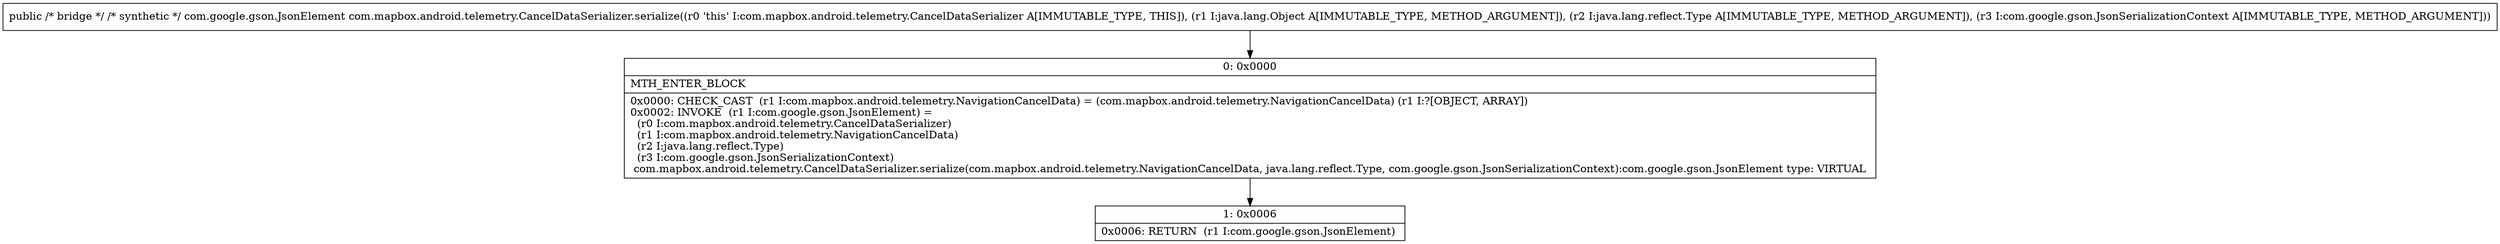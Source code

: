 digraph "CFG forcom.mapbox.android.telemetry.CancelDataSerializer.serialize(Ljava\/lang\/Object;Ljava\/lang\/reflect\/Type;Lcom\/google\/gson\/JsonSerializationContext;)Lcom\/google\/gson\/JsonElement;" {
Node_0 [shape=record,label="{0\:\ 0x0000|MTH_ENTER_BLOCK\l|0x0000: CHECK_CAST  (r1 I:com.mapbox.android.telemetry.NavigationCancelData) = (com.mapbox.android.telemetry.NavigationCancelData) (r1 I:?[OBJECT, ARRAY]) \l0x0002: INVOKE  (r1 I:com.google.gson.JsonElement) = \l  (r0 I:com.mapbox.android.telemetry.CancelDataSerializer)\l  (r1 I:com.mapbox.android.telemetry.NavigationCancelData)\l  (r2 I:java.lang.reflect.Type)\l  (r3 I:com.google.gson.JsonSerializationContext)\l com.mapbox.android.telemetry.CancelDataSerializer.serialize(com.mapbox.android.telemetry.NavigationCancelData, java.lang.reflect.Type, com.google.gson.JsonSerializationContext):com.google.gson.JsonElement type: VIRTUAL \l}"];
Node_1 [shape=record,label="{1\:\ 0x0006|0x0006: RETURN  (r1 I:com.google.gson.JsonElement) \l}"];
MethodNode[shape=record,label="{public \/* bridge *\/ \/* synthetic *\/ com.google.gson.JsonElement com.mapbox.android.telemetry.CancelDataSerializer.serialize((r0 'this' I:com.mapbox.android.telemetry.CancelDataSerializer A[IMMUTABLE_TYPE, THIS]), (r1 I:java.lang.Object A[IMMUTABLE_TYPE, METHOD_ARGUMENT]), (r2 I:java.lang.reflect.Type A[IMMUTABLE_TYPE, METHOD_ARGUMENT]), (r3 I:com.google.gson.JsonSerializationContext A[IMMUTABLE_TYPE, METHOD_ARGUMENT])) }"];
MethodNode -> Node_0;
Node_0 -> Node_1;
}

